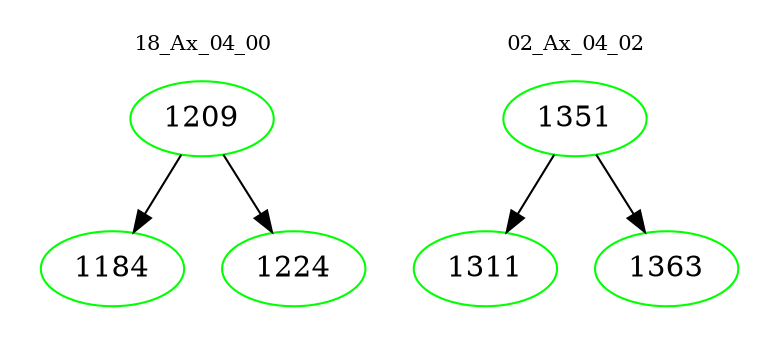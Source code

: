digraph{
subgraph cluster_0 {
color = white
label = "18_Ax_04_00";
fontsize=10;
T0_1209 [label="1209", color="green"]
T0_1209 -> T0_1184 [color="black"]
T0_1184 [label="1184", color="green"]
T0_1209 -> T0_1224 [color="black"]
T0_1224 [label="1224", color="green"]
}
subgraph cluster_1 {
color = white
label = "02_Ax_04_02";
fontsize=10;
T1_1351 [label="1351", color="green"]
T1_1351 -> T1_1311 [color="black"]
T1_1311 [label="1311", color="green"]
T1_1351 -> T1_1363 [color="black"]
T1_1363 [label="1363", color="green"]
}
}
